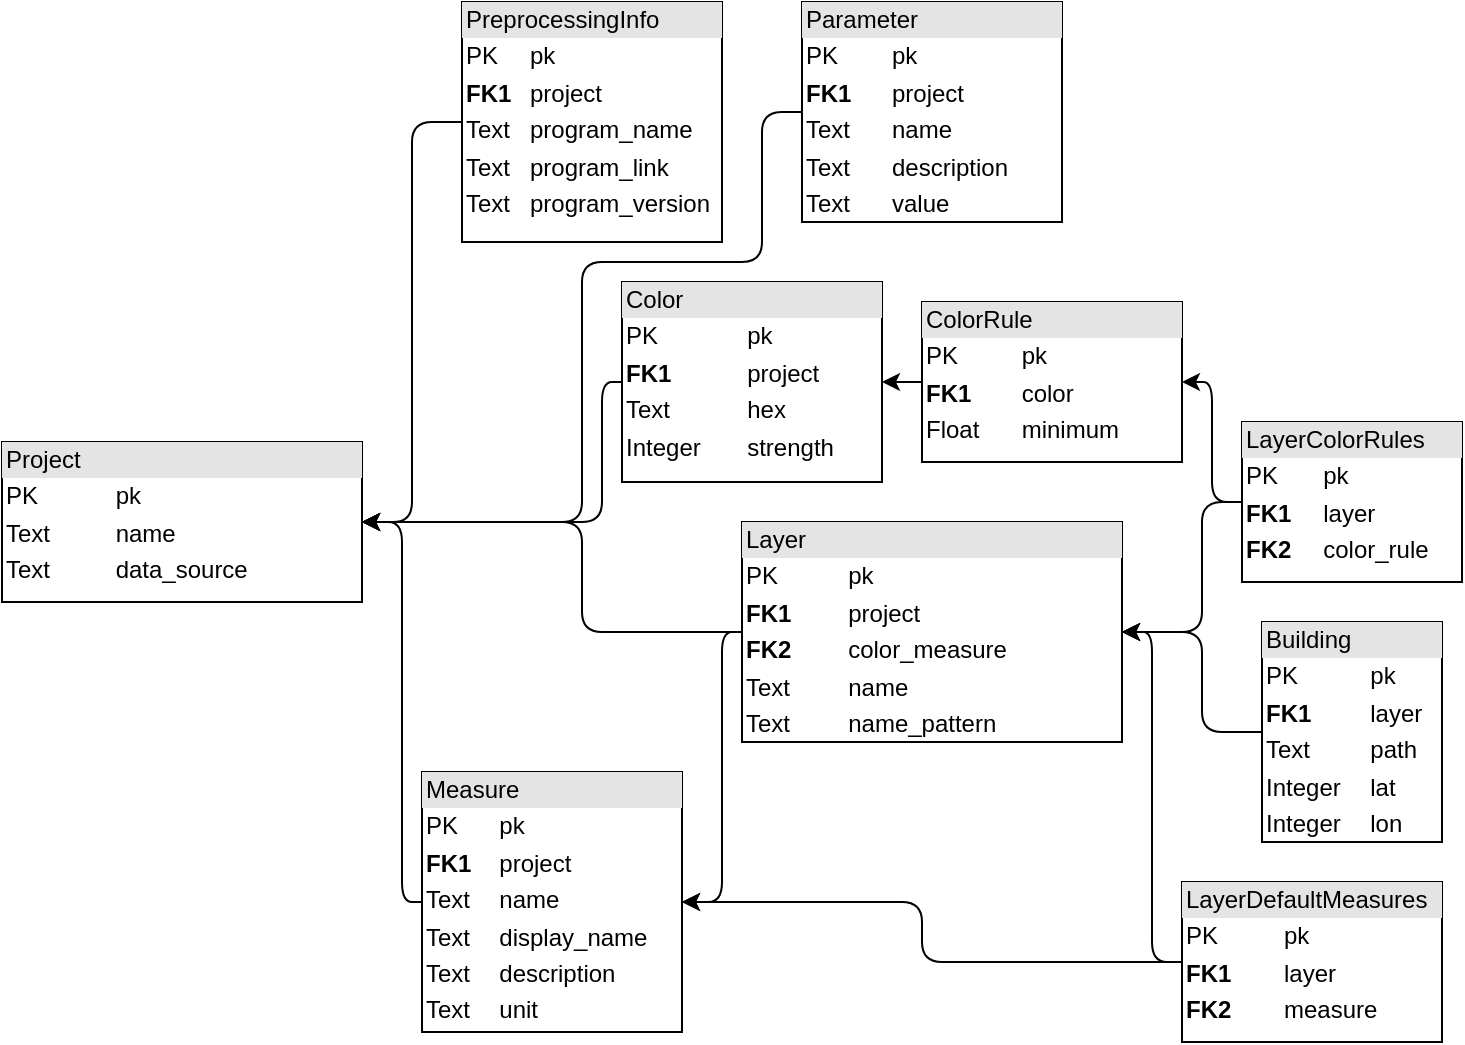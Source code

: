 <mxfile>
    <diagram id="r5FiK-lD54Fl5an0GdSp" name="Page-1">
        <mxGraphModel dx="1374" dy="806" grid="1" gridSize="10" guides="1" tooltips="1" connect="1" arrows="1" fold="1" page="1" pageScale="1" pageWidth="827" pageHeight="1169" math="0" shadow="0">
            <root>
                <mxCell id="0"/>
                <mxCell id="1" parent="0"/>
                <mxCell id="2" value="&lt;div style=&quot;box-sizing:border-box;width:100%;background:#e4e4e4;padding:2px;&quot;&gt;Project&lt;/div&gt;&lt;table style=&quot;width:100%;font-size:1em;&quot; cellpadding=&quot;2&quot; cellspacing=&quot;0&quot;&gt;&lt;tbody&gt;&lt;tr&gt;&lt;td&gt;PK&lt;/td&gt;&lt;td&gt;pk&lt;/td&gt;&lt;/tr&gt;&lt;tr&gt;&lt;td&gt;Text&lt;/td&gt;&lt;td&gt;name&lt;/td&gt;&lt;/tr&gt;&lt;tr&gt;&lt;td&gt;Text&lt;span style=&quot;white-space: pre;&quot;&gt;&#9;&lt;/span&gt;&lt;/td&gt;&lt;td&gt;data_source&lt;/td&gt;&lt;/tr&gt;&lt;/tbody&gt;&lt;/table&gt;" style="verticalAlign=top;align=left;overflow=fill;html=1;" parent="1" vertex="1">
                    <mxGeometry y="420" width="180" height="80" as="geometry"/>
                </mxCell>
                <mxCell id="14" style="edgeStyle=orthogonalEdgeStyle;html=1;exitX=0;exitY=0.5;exitDx=0;exitDy=0;entryX=1;entryY=0.5;entryDx=0;entryDy=0;" edge="1" parent="1" source="3" target="2">
                    <mxGeometry relative="1" as="geometry"/>
                </mxCell>
                <mxCell id="3" value="&lt;div style=&quot;box-sizing:border-box;width:100%;background:#e4e4e4;padding:2px;&quot;&gt;PreprocessingInfo&lt;/div&gt;&lt;table style=&quot;width:100%;font-size:1em;&quot; cellpadding=&quot;2&quot; cellspacing=&quot;0&quot;&gt;&lt;tbody&gt;&lt;tr&gt;&lt;td&gt;PK&lt;/td&gt;&lt;td&gt;pk&lt;/td&gt;&lt;/tr&gt;&lt;tr&gt;&lt;td&gt;&lt;b&gt;FK1&lt;/b&gt;&lt;span style=&quot;white-space: pre;&quot;&gt;&#9;&lt;/span&gt;&lt;/td&gt;&lt;td&gt;project&lt;/td&gt;&lt;/tr&gt;&lt;tr&gt;&lt;td&gt;Text&lt;span style=&quot;white-space: pre;&quot;&gt;&#9;&lt;/span&gt;&lt;/td&gt;&lt;td&gt;program_name&lt;/td&gt;&lt;/tr&gt;&lt;tr&gt;&lt;td&gt;Text&lt;/td&gt;&lt;td&gt;program_link&lt;/td&gt;&lt;/tr&gt;&lt;tr&gt;&lt;td&gt;Text&lt;/td&gt;&lt;td&gt;program_version&lt;/td&gt;&lt;/tr&gt;&lt;/tbody&gt;&lt;/table&gt;" style="verticalAlign=top;align=left;overflow=fill;html=1;" parent="1" vertex="1">
                    <mxGeometry x="230" y="200" width="130" height="120" as="geometry"/>
                </mxCell>
                <mxCell id="13" style="edgeStyle=orthogonalEdgeStyle;html=1;exitX=0;exitY=0.5;exitDx=0;exitDy=0;entryX=1;entryY=0.5;entryDx=0;entryDy=0;" edge="1" parent="1" source="4" target="2">
                    <mxGeometry relative="1" as="geometry">
                        <Array as="points">
                            <mxPoint x="300" y="390"/>
                            <mxPoint x="300" y="460"/>
                        </Array>
                    </mxGeometry>
                </mxCell>
                <mxCell id="4" value="&lt;div style=&quot;box-sizing:border-box;width:100%;background:#e4e4e4;padding:2px;&quot;&gt;Color&lt;/div&gt;&lt;table style=&quot;width:100%;font-size:1em;&quot; cellpadding=&quot;2&quot; cellspacing=&quot;0&quot;&gt;&lt;tbody&gt;&lt;tr&gt;&lt;td&gt;PK&lt;/td&gt;&lt;td&gt;pk&lt;/td&gt;&lt;/tr&gt;&lt;tr&gt;&lt;td&gt;&lt;b&gt;FK1&lt;/b&gt;&lt;span style=&quot;white-space: pre;&quot;&gt;&#9;&lt;/span&gt;&lt;/td&gt;&lt;td&gt;project&lt;/td&gt;&lt;/tr&gt;&lt;tr&gt;&lt;td&gt;Text&lt;span style=&quot;white-space: pre;&quot;&gt;&#9;&lt;/span&gt;&lt;/td&gt;&lt;td&gt;hex&lt;/td&gt;&lt;/tr&gt;&lt;tr&gt;&lt;td&gt;Integer&lt;/td&gt;&lt;td&gt;strength&lt;/td&gt;&lt;/tr&gt;&lt;/tbody&gt;&lt;/table&gt;" style="verticalAlign=top;align=left;overflow=fill;html=1;" parent="1" vertex="1">
                    <mxGeometry x="310" y="340" width="130" height="100" as="geometry"/>
                </mxCell>
                <mxCell id="12" style="edgeStyle=orthogonalEdgeStyle;html=1;exitX=0;exitY=0.5;exitDx=0;exitDy=0;entryX=1;entryY=0.5;entryDx=0;entryDy=0;" edge="1" parent="1" source="5" target="4">
                    <mxGeometry relative="1" as="geometry"/>
                </mxCell>
                <mxCell id="5" value="&lt;div style=&quot;box-sizing:border-box;width:100%;background:#e4e4e4;padding:2px;&quot;&gt;ColorRule&lt;/div&gt;&lt;table style=&quot;width:100%;font-size:1em;&quot; cellpadding=&quot;2&quot; cellspacing=&quot;0&quot;&gt;&lt;tbody&gt;&lt;tr&gt;&lt;td&gt;PK&lt;/td&gt;&lt;td&gt;pk&lt;/td&gt;&lt;/tr&gt;&lt;tr&gt;&lt;td&gt;&lt;b&gt;FK1&lt;/b&gt;&lt;span style=&quot;white-space: pre;&quot;&gt;&#9;&lt;/span&gt;&lt;/td&gt;&lt;td&gt;color&lt;/td&gt;&lt;/tr&gt;&lt;tr&gt;&lt;td&gt;Float&lt;/td&gt;&lt;td&gt;minimum&lt;/td&gt;&lt;/tr&gt;&lt;/tbody&gt;&lt;/table&gt;" style="verticalAlign=top;align=left;overflow=fill;html=1;" parent="1" vertex="1">
                    <mxGeometry x="460" y="350" width="130" height="80" as="geometry"/>
                </mxCell>
                <mxCell id="15" style="edgeStyle=orthogonalEdgeStyle;html=1;exitX=0;exitY=0.5;exitDx=0;exitDy=0;entryX=1;entryY=0.5;entryDx=0;entryDy=0;" edge="1" parent="1" source="6" target="2">
                    <mxGeometry relative="1" as="geometry">
                        <Array as="points">
                            <mxPoint x="200" y="650"/>
                            <mxPoint x="200" y="460"/>
                        </Array>
                    </mxGeometry>
                </mxCell>
                <mxCell id="6" value="&lt;div style=&quot;box-sizing:border-box;width:100%;background:#e4e4e4;padding:2px;&quot;&gt;Measure&lt;/div&gt;&lt;table style=&quot;width:100%;font-size:1em;&quot; cellpadding=&quot;2&quot; cellspacing=&quot;0&quot;&gt;&lt;tbody&gt;&lt;tr&gt;&lt;td&gt;PK&lt;/td&gt;&lt;td&gt;pk&lt;/td&gt;&lt;/tr&gt;&lt;tr&gt;&lt;td&gt;&lt;b&gt;FK1&lt;span style=&quot;white-space: pre;&quot;&gt;&#9;&lt;/span&gt;&lt;/b&gt;&lt;/td&gt;&lt;td&gt;project&lt;/td&gt;&lt;/tr&gt;&lt;tr&gt;&lt;td&gt;Text&lt;/td&gt;&lt;td&gt;name&lt;/td&gt;&lt;/tr&gt;&lt;tr&gt;&lt;td&gt;Text&lt;/td&gt;&lt;td&gt;display_name&lt;/td&gt;&lt;/tr&gt;&lt;tr&gt;&lt;td&gt;Text&lt;/td&gt;&lt;td&gt;description&lt;/td&gt;&lt;/tr&gt;&lt;tr&gt;&lt;td&gt;Text&lt;/td&gt;&lt;td&gt;unit&lt;/td&gt;&lt;/tr&gt;&lt;/tbody&gt;&lt;/table&gt;" style="verticalAlign=top;align=left;overflow=fill;html=1;" parent="1" vertex="1">
                    <mxGeometry x="210" y="585" width="130" height="130" as="geometry"/>
                </mxCell>
                <mxCell id="23" style="edgeStyle=orthogonalEdgeStyle;html=1;exitX=0;exitY=0.5;exitDx=0;exitDy=0;entryX=1;entryY=0.5;entryDx=0;entryDy=0;" edge="1" parent="1" source="7" target="2">
                    <mxGeometry relative="1" as="geometry">
                        <Array as="points">
                            <mxPoint x="380" y="255"/>
                            <mxPoint x="380" y="330"/>
                            <mxPoint x="290" y="330"/>
                            <mxPoint x="290" y="460"/>
                        </Array>
                    </mxGeometry>
                </mxCell>
                <mxCell id="7" value="&lt;div style=&quot;box-sizing:border-box;width:100%;background:#e4e4e4;padding:2px;&quot;&gt;Parameter&lt;/div&gt;&lt;table style=&quot;width:100%;font-size:1em;&quot; cellpadding=&quot;2&quot; cellspacing=&quot;0&quot;&gt;&lt;tbody&gt;&lt;tr&gt;&lt;td&gt;PK&lt;/td&gt;&lt;td&gt;pk&lt;/td&gt;&lt;/tr&gt;&lt;tr&gt;&lt;td&gt;&lt;b&gt;FK1&lt;/b&gt;&lt;span style=&quot;white-space: pre;&quot;&gt;&#9;&lt;/span&gt;&lt;/td&gt;&lt;td&gt;project&lt;/td&gt;&lt;/tr&gt;&lt;tr&gt;&lt;td&gt;Text&lt;/td&gt;&lt;td&gt;name&lt;/td&gt;&lt;/tr&gt;&lt;tr&gt;&lt;td&gt;Text&lt;/td&gt;&lt;td&gt;description&lt;/td&gt;&lt;/tr&gt;&lt;tr&gt;&lt;td&gt;Text&lt;/td&gt;&lt;td&gt;value&lt;/td&gt;&lt;/tr&gt;&lt;/tbody&gt;&lt;/table&gt;" style="verticalAlign=top;align=left;overflow=fill;html=1;" parent="1" vertex="1">
                    <mxGeometry x="400" y="200" width="130" height="110" as="geometry"/>
                </mxCell>
                <mxCell id="16" style="edgeStyle=orthogonalEdgeStyle;html=1;exitX=0;exitY=0.5;exitDx=0;exitDy=0;entryX=1;entryY=0.5;entryDx=0;entryDy=0;" edge="1" parent="1" source="8" target="2">
                    <mxGeometry relative="1" as="geometry">
                        <Array as="points">
                            <mxPoint x="290" y="515"/>
                            <mxPoint x="290" y="460"/>
                        </Array>
                    </mxGeometry>
                </mxCell>
                <mxCell id="17" style="edgeStyle=orthogonalEdgeStyle;html=1;exitX=0;exitY=0.5;exitDx=0;exitDy=0;entryX=1;entryY=0.5;entryDx=0;entryDy=0;" edge="1" parent="1" source="8" target="6">
                    <mxGeometry relative="1" as="geometry">
                        <Array as="points">
                            <mxPoint x="360" y="515"/>
                            <mxPoint x="360" y="650"/>
                        </Array>
                    </mxGeometry>
                </mxCell>
                <mxCell id="8" value="&lt;div style=&quot;box-sizing:border-box;width:100%;background:#e4e4e4;padding:2px;&quot;&gt;Layer&lt;/div&gt;&lt;table style=&quot;width:100%;font-size:1em;&quot; cellpadding=&quot;2&quot; cellspacing=&quot;0&quot;&gt;&lt;tbody&gt;&lt;tr&gt;&lt;td&gt;PK&lt;/td&gt;&lt;td&gt;pk&lt;/td&gt;&lt;/tr&gt;&lt;tr&gt;&lt;td&gt;&lt;b&gt;FK1&lt;span style=&quot;white-space: pre;&quot;&gt;&#9;&lt;/span&gt;&lt;/b&gt;&lt;/td&gt;&lt;td&gt;project&lt;/td&gt;&lt;/tr&gt;&lt;tr&gt;&lt;td&gt;&lt;b&gt;FK2&lt;/b&gt;&lt;/td&gt;&lt;td&gt;color_measure&lt;/td&gt;&lt;/tr&gt;&lt;tr&gt;&lt;td&gt;Text&lt;/td&gt;&lt;td&gt;name&lt;/td&gt;&lt;/tr&gt;&lt;tr&gt;&lt;td&gt;Text&lt;/td&gt;&lt;td&gt;name_pattern&lt;/td&gt;&lt;/tr&gt;&lt;/tbody&gt;&lt;/table&gt;" style="verticalAlign=top;align=left;overflow=fill;html=1;" parent="1" vertex="1">
                    <mxGeometry x="370" y="460" width="190" height="110" as="geometry"/>
                </mxCell>
                <mxCell id="18" style="edgeStyle=orthogonalEdgeStyle;html=1;exitX=0;exitY=0.5;exitDx=0;exitDy=0;entryX=1;entryY=0.5;entryDx=0;entryDy=0;" edge="1" parent="1" source="9" target="8">
                    <mxGeometry relative="1" as="geometry">
                        <Array as="points">
                            <mxPoint x="600" y="565"/>
                            <mxPoint x="600" y="515"/>
                        </Array>
                    </mxGeometry>
                </mxCell>
                <mxCell id="9" value="&lt;div style=&quot;box-sizing:border-box;width:100%;background:#e4e4e4;padding:2px;&quot;&gt;Building&lt;/div&gt;&lt;table style=&quot;width:100%;font-size:1em;&quot; cellpadding=&quot;2&quot; cellspacing=&quot;0&quot;&gt;&lt;tbody&gt;&lt;tr&gt;&lt;td&gt;PK&lt;/td&gt;&lt;td&gt;pk&lt;/td&gt;&lt;/tr&gt;&lt;tr&gt;&lt;td&gt;&lt;b&gt;FK1&lt;/b&gt;&lt;/td&gt;&lt;td&gt;layer&lt;/td&gt;&lt;/tr&gt;&lt;tr&gt;&lt;td&gt;Text&lt;/td&gt;&lt;td&gt;path&lt;/td&gt;&lt;/tr&gt;&lt;tr&gt;&lt;td&gt;Integer&lt;/td&gt;&lt;td&gt;lat&lt;/td&gt;&lt;/tr&gt;&lt;tr&gt;&lt;td&gt;Integer&lt;/td&gt;&lt;td&gt;lon&lt;/td&gt;&lt;/tr&gt;&lt;/tbody&gt;&lt;/table&gt;" style="verticalAlign=top;align=left;overflow=fill;html=1;" parent="1" vertex="1">
                    <mxGeometry x="630" y="510" width="90" height="110" as="geometry"/>
                </mxCell>
                <mxCell id="21" style="edgeStyle=orthogonalEdgeStyle;html=1;exitX=0;exitY=0.5;exitDx=0;exitDy=0;entryX=1;entryY=0.5;entryDx=0;entryDy=0;" edge="1" parent="1" source="10" target="8">
                    <mxGeometry relative="1" as="geometry"/>
                </mxCell>
                <mxCell id="22" style="edgeStyle=orthogonalEdgeStyle;html=1;exitX=0;exitY=0.5;exitDx=0;exitDy=0;entryX=1;entryY=0.5;entryDx=0;entryDy=0;" edge="1" parent="1" source="10" target="6">
                    <mxGeometry relative="1" as="geometry">
                        <Array as="points">
                            <mxPoint x="460" y="680"/>
                            <mxPoint x="460" y="650"/>
                        </Array>
                    </mxGeometry>
                </mxCell>
                <mxCell id="10" value="&lt;div style=&quot;box-sizing:border-box;width:100%;background:#e4e4e4;padding:2px;&quot;&gt;LayerDefaultMeasures&lt;/div&gt;&lt;table style=&quot;width:100%;font-size:1em;&quot; cellpadding=&quot;2&quot; cellspacing=&quot;0&quot;&gt;&lt;tbody&gt;&lt;tr&gt;&lt;td&gt;PK&lt;/td&gt;&lt;td&gt;pk&lt;/td&gt;&lt;/tr&gt;&lt;tr&gt;&lt;td&gt;&lt;b&gt;FK1&lt;/b&gt;&lt;span style=&quot;white-space: pre;&quot;&gt;&#9;&lt;/span&gt;&lt;/td&gt;&lt;td&gt;layer&lt;/td&gt;&lt;/tr&gt;&lt;tr&gt;&lt;td&gt;&lt;b&gt;FK2&lt;/b&gt;&lt;/td&gt;&lt;td&gt;measure&lt;/td&gt;&lt;/tr&gt;&lt;/tbody&gt;&lt;/table&gt;" style="verticalAlign=top;align=left;overflow=fill;html=1;" parent="1" vertex="1">
                    <mxGeometry x="590" y="640" width="130" height="80" as="geometry"/>
                </mxCell>
                <mxCell id="19" style="edgeStyle=orthogonalEdgeStyle;html=1;exitX=0;exitY=0.5;exitDx=0;exitDy=0;entryX=1;entryY=0.5;entryDx=0;entryDy=0;" edge="1" parent="1" source="11" target="8">
                    <mxGeometry relative="1" as="geometry">
                        <Array as="points">
                            <mxPoint x="600" y="450"/>
                            <mxPoint x="600" y="515"/>
                        </Array>
                    </mxGeometry>
                </mxCell>
                <mxCell id="20" style="edgeStyle=orthogonalEdgeStyle;html=1;exitX=0;exitY=0.5;exitDx=0;exitDy=0;entryX=1;entryY=0.5;entryDx=0;entryDy=0;" edge="1" parent="1" source="11" target="5">
                    <mxGeometry relative="1" as="geometry"/>
                </mxCell>
                <mxCell id="11" value="&lt;div style=&quot;box-sizing:border-box;width:100%;background:#e4e4e4;padding:2px;&quot;&gt;LayerColorRules&lt;/div&gt;&lt;table style=&quot;width:100%;font-size:1em;&quot; cellpadding=&quot;2&quot; cellspacing=&quot;0&quot;&gt;&lt;tbody&gt;&lt;tr&gt;&lt;td&gt;PK&lt;/td&gt;&lt;td&gt;pk&lt;/td&gt;&lt;/tr&gt;&lt;tr&gt;&lt;td&gt;&lt;b&gt;FK1&lt;/b&gt;&lt;span style=&quot;white-space: pre;&quot;&gt;&#9;&lt;/span&gt;&lt;/td&gt;&lt;td&gt;layer&lt;/td&gt;&lt;/tr&gt;&lt;tr&gt;&lt;td&gt;&lt;b&gt;FK2&lt;/b&gt;&lt;/td&gt;&lt;td&gt;color_rule&lt;/td&gt;&lt;/tr&gt;&lt;/tbody&gt;&lt;/table&gt;" style="verticalAlign=top;align=left;overflow=fill;html=1;" parent="1" vertex="1">
                    <mxGeometry x="620" y="410" width="110" height="80" as="geometry"/>
                </mxCell>
            </root>
        </mxGraphModel>
    </diagram>
</mxfile>
